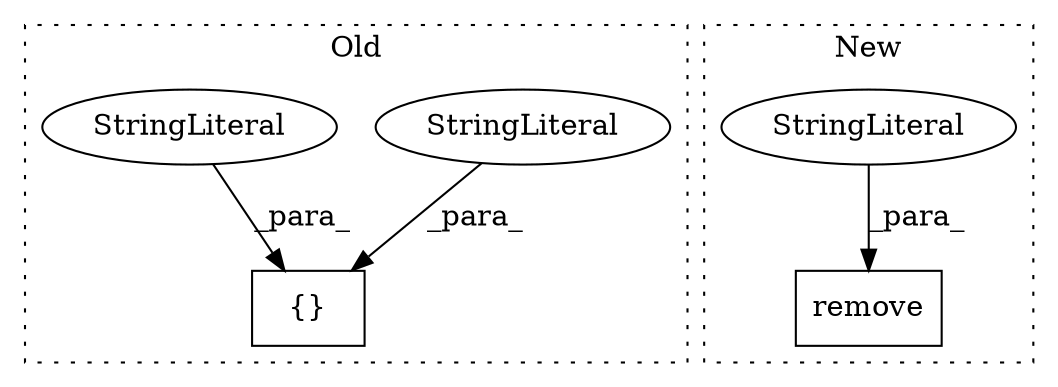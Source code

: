 digraph G {
subgraph cluster0 {
1 [label="{}" a="4" s="507,570" l="1,1" shape="box"];
3 [label="StringLiteral" a="45" s="550" l="11" shape="ellipse"];
5 [label="StringLiteral" a="45" s="531" l="9" shape="ellipse"];
label = "Old";
style="dotted";
}
subgraph cluster1 {
2 [label="remove" a="32" s="478,495" l="7,1" shape="box"];
4 [label="StringLiteral" a="45" s="485" l="10" shape="ellipse"];
label = "New";
style="dotted";
}
3 -> 1 [label="_para_"];
4 -> 2 [label="_para_"];
5 -> 1 [label="_para_"];
}